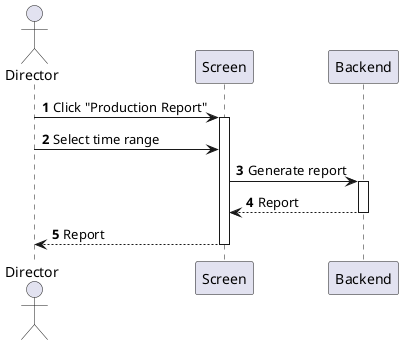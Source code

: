 @startuml production-generate-report
autonumber

actor "Director" as a
participant Screen as f
participant Backend as b

a -> f : Click "Production Report"
activate f
a -> f : Select time range
f -> b : Generate report
activate b
return Report
return Report
@enduml